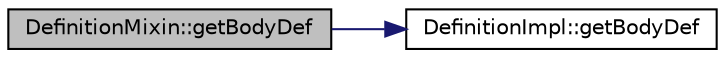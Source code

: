digraph "DefinitionMixin::getBodyDef"
{
 // LATEX_PDF_SIZE
  edge [fontname="Helvetica",fontsize="10",labelfontname="Helvetica",labelfontsize="10"];
  node [fontname="Helvetica",fontsize="10",shape=record];
  rankdir="LR";
  Node1 [label="DefinitionMixin::getBodyDef",height=0.2,width=0.4,color="black", fillcolor="grey75", style="filled", fontcolor="black",tooltip=" "];
  Node1 -> Node2 [color="midnightblue",fontsize="10",style="solid",fontname="Helvetica"];
  Node2 [label="DefinitionImpl::getBodyDef",height=0.2,width=0.4,color="black", fillcolor="white", style="filled",URL="$classDefinitionImpl.html#ad626c161b24de6f8ad21e7ceb67b97c1",tooltip=" "];
}
